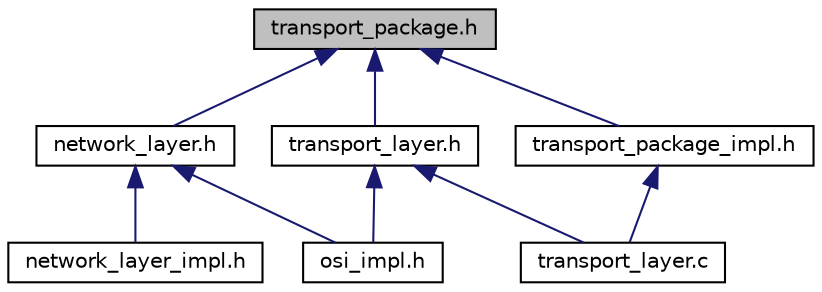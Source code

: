 digraph "transport_package.h"
{
  edge [fontname="Helvetica",fontsize="10",labelfontname="Helvetica",labelfontsize="10"];
  node [fontname="Helvetica",fontsize="10",shape=record];
  Node2 [label="transport_package.h",height=0.2,width=0.4,color="black", fillcolor="grey75", style="filled", fontcolor="black"];
  Node2 -> Node3 [dir="back",color="midnightblue",fontsize="10",style="solid",fontname="Helvetica"];
  Node3 [label="network_layer.h",height=0.2,width=0.4,color="black", fillcolor="white", style="filled",URL="$network__layer_8h.html",tooltip="Contains the externally visible API for the network layer in the OSI stack.  Students are not require..."];
  Node3 -> Node4 [dir="back",color="midnightblue",fontsize="10",style="solid",fontname="Helvetica"];
  Node4 [label="network_layer_impl.h",height=0.2,width=0.4,color="black", fillcolor="white", style="filled",URL="$network__layer__impl_8h.html",tooltip="Contains the implementation details of the network layer in the OSI-stack.  Student are not required ..."];
  Node3 -> Node5 [dir="back",color="midnightblue",fontsize="10",style="solid",fontname="Helvetica"];
  Node5 [label="osi_impl.h",height=0.2,width=0.4,color="black", fillcolor="white", style="filled",URL="$osi__impl_8h.html",tooltip="Contains the implementation details of the OSI-stack.  Students are not required to understand the de..."];
  Node2 -> Node6 [dir="back",color="midnightblue",fontsize="10",style="solid",fontname="Helvetica"];
  Node6 [label="transport_layer.h",height=0.2,width=0.4,color="black", fillcolor="white", style="filled",URL="$transport__layer_8h.html",tooltip="Contains the externally visible API of the transport layer abstraction in the OSI-stack.  Students are resposible of implementing most of the functions declared in this file. "];
  Node6 -> Node5 [dir="back",color="midnightblue",fontsize="10",style="solid",fontname="Helvetica"];
  Node6 -> Node7 [dir="back",color="midnightblue",fontsize="10",style="solid",fontname="Helvetica"];
  Node7 [label="transport_layer.c",height=0.2,width=0.4,color="black", fillcolor="white", style="filled",URL="$transport__layer_8c.html",tooltip="Contains the code implementation for the transport layer abstraction in the OSI-stack.  Students are required to implement the provided stubs within this file according to their own understanding of the transport layer. "];
  Node2 -> Node8 [dir="back",color="midnightblue",fontsize="10",style="solid",fontname="Helvetica"];
  Node8 [label="transport_package_impl.h",height=0.2,width=0.4,color="black", fillcolor="white", style="filled",URL="$transport__package__impl_8h.html",tooltip="Contains the implementation details of transport packages.  Students are required to redefine the imp..."];
  Node8 -> Node7 [dir="back",color="midnightblue",fontsize="10",style="solid",fontname="Helvetica"];
}
